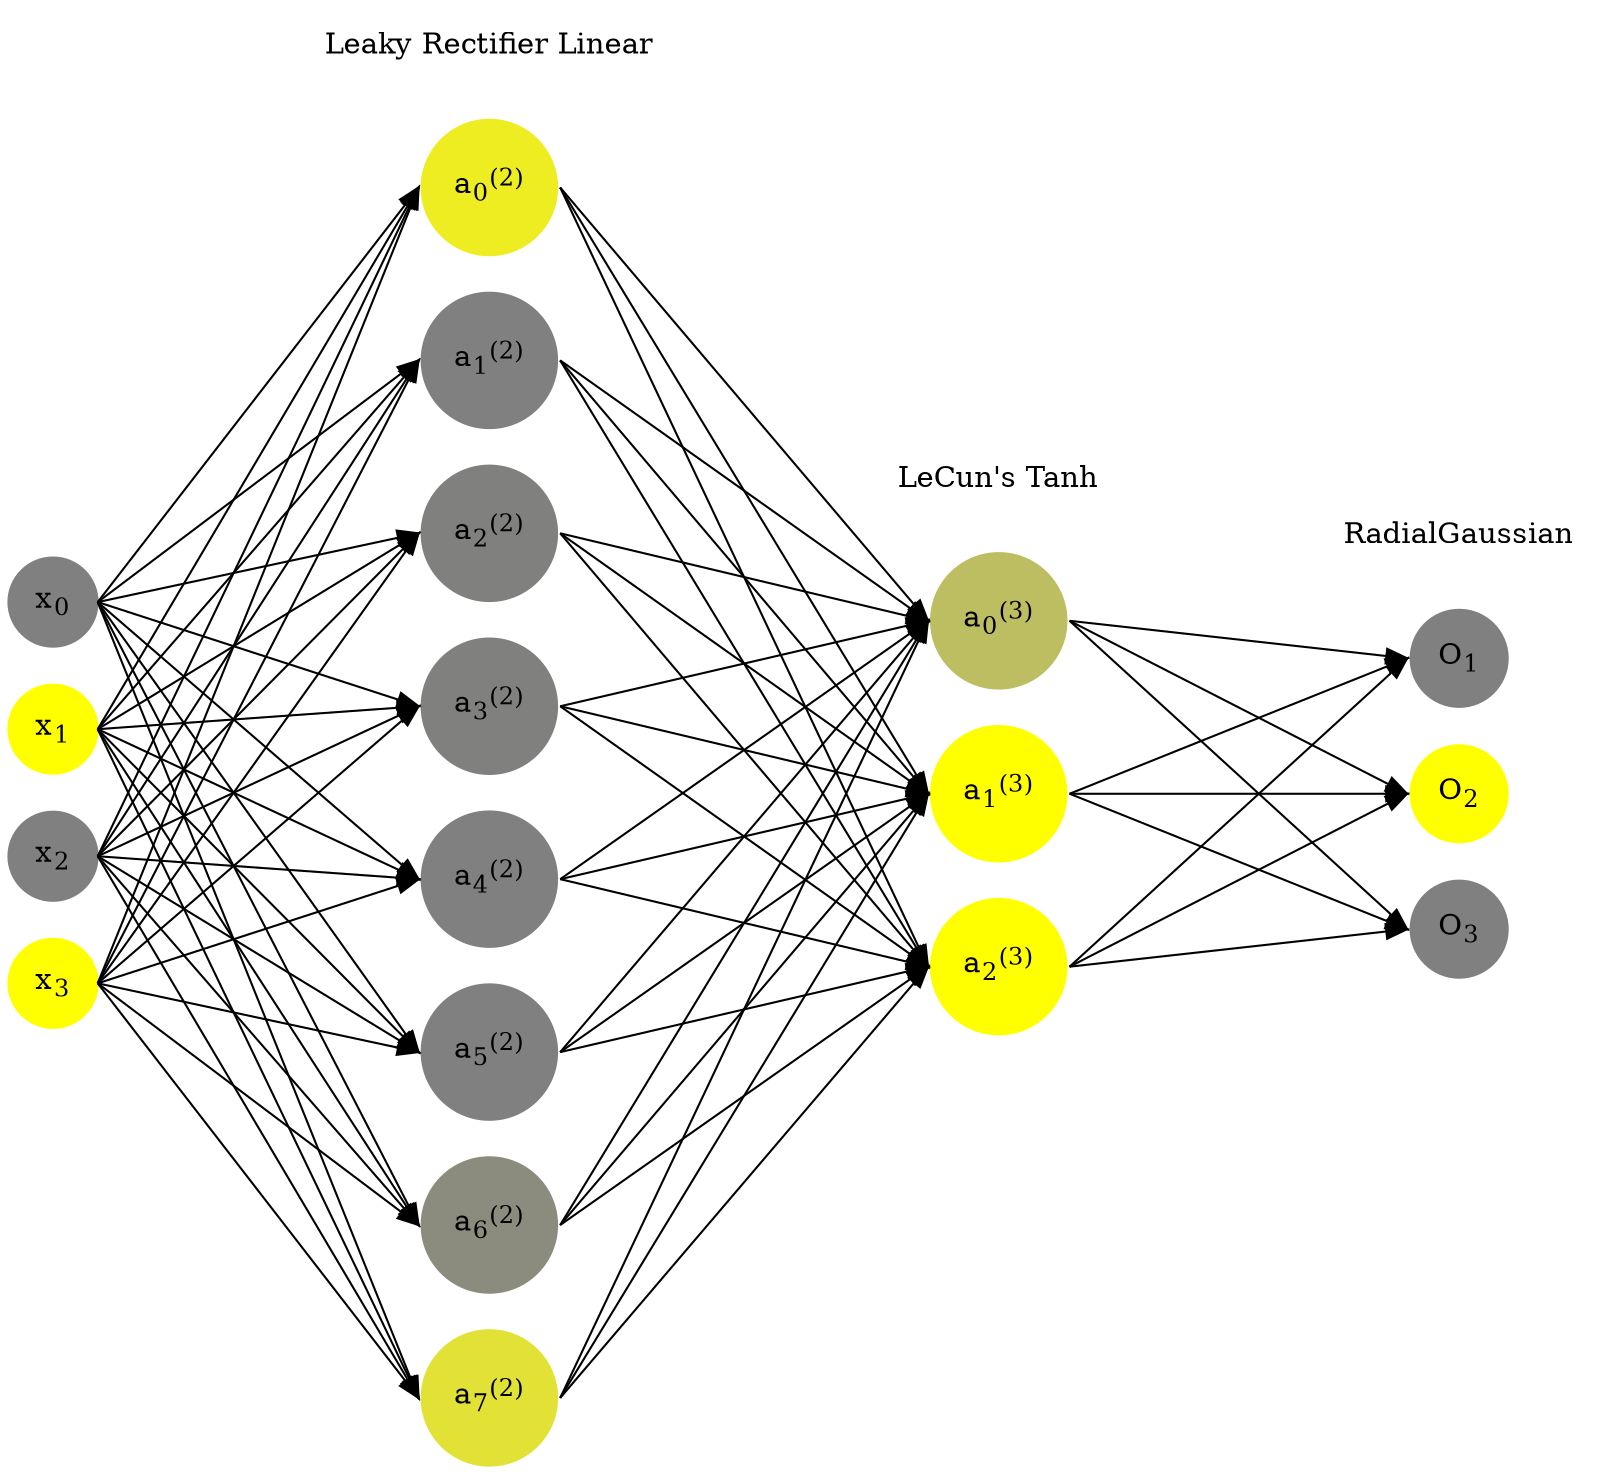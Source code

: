 digraph G {
	rankdir = LR;
	splines=false;
	edge[style=invis];
	ranksep= 1.4;
	{
	node [shape=circle, color="0.1667, 0.0, 0.5", style=filled, fillcolor="0.1667, 0.0, 0.5"];
	x0 [label=<x<sub>0</sub>>];
	}
	{
	node [shape=circle, color="0.1667, 1.0, 1.0", style=filled, fillcolor="0.1667, 1.0, 1.0"];
	x1 [label=<x<sub>1</sub>>];
	}
	{
	node [shape=circle, color="0.1667, 0.0, 0.5", style=filled, fillcolor="0.1667, 0.0, 0.5"];
	x2 [label=<x<sub>2</sub>>];
	}
	{
	node [shape=circle, color="0.1667, 1.0, 1.0", style=filled, fillcolor="0.1667, 1.0, 1.0"];
	x3 [label=<x<sub>3</sub>>];
	}
	{
	node [shape=circle, color="0.1667, 0.858173, 0.929087", style=filled, fillcolor="0.1667, 0.858173, 0.929087"];
	a02 [label=<a<sub>0</sub><sup>(2)</sup>>];
	}
	{
	node [shape=circle, color="0.1667, 0.000243, 0.500122", style=filled, fillcolor="0.1667, 0.000243, 0.500122"];
	a12 [label=<a<sub>1</sub><sup>(2)</sup>>];
	}
	{
	node [shape=circle, color="0.1667, 0.000228, 0.500114", style=filled, fillcolor="0.1667, 0.000228, 0.500114"];
	a22 [label=<a<sub>2</sub><sup>(2)</sup>>];
	}
	{
	node [shape=circle, color="0.1667, 0.001587, 0.500793", style=filled, fillcolor="0.1667, 0.001587, 0.500793"];
	a32 [label=<a<sub>3</sub><sup>(2)</sup>>];
	}
	{
	node [shape=circle, color="0.1667, 0.000479, 0.500240", style=filled, fillcolor="0.1667, 0.000479, 0.500240"];
	a42 [label=<a<sub>4</sub><sup>(2)</sup>>];
	}
	{
	node [shape=circle, color="0.1667, 0.000871, 0.500436", style=filled, fillcolor="0.1667, 0.000871, 0.500436"];
	a52 [label=<a<sub>5</sub><sup>(2)</sup>>];
	}
	{
	node [shape=circle, color="0.1667, 0.095425, 0.547712", style=filled, fillcolor="0.1667, 0.095425, 0.547712"];
	a62 [label=<a<sub>6</sub><sup>(2)</sup>>];
	}
	{
	node [shape=circle, color="0.1667, 0.759528, 0.879764", style=filled, fillcolor="0.1667, 0.759528, 0.879764"];
	a72 [label=<a<sub>7</sub><sup>(2)</sup>>];
	}
	{
	node [shape=circle, color="0.1667, 0.481239, 0.740619", style=filled, fillcolor="0.1667, 0.481239, 0.740619"];
	a03 [label=<a<sub>0</sub><sup>(3)</sup>>];
	}
	{
	node [shape=circle, color="0.1667, 1.184533, 1.092267", style=filled, fillcolor="0.1667, 1.184533, 1.092267"];
	a13 [label=<a<sub>1</sub><sup>(3)</sup>>];
	}
	{
	node [shape=circle, color="0.1667, 1.466827, 1.233413", style=filled, fillcolor="0.1667, 1.466827, 1.233413"];
	a23 [label=<a<sub>2</sub><sup>(3)</sup>>];
	}
	{
	node [shape=circle, color="0.1667, 0.0, 0.5", style=filled, fillcolor="0.1667, 0.0, 0.5"];
	O1 [label=<O<sub>1</sub>>];
	}
	{
	node [shape=circle, color="0.1667, 1.0, 1.0", style=filled, fillcolor="0.1667, 1.0, 1.0"];
	O2 [label=<O<sub>2</sub>>];
	}
	{
	node [shape=circle, color="0.1667, 0.0, 0.5", style=filled, fillcolor="0.1667, 0.0, 0.5"];
	O3 [label=<O<sub>3</sub>>];
	}
	{
	rank=same;
	x0->x1->x2->x3;
	}
	{
	rank=same;
	a02->a12->a22->a32->a42->a52->a62->a72;
	}
	{
	rank=same;
	a03->a13->a23;
	}
	{
	rank=same;
	O1->O2->O3;
	}
	l1 [shape=plaintext,label="Leaky Rectifier Linear"];
	l1->a02;
	{rank=same; l1;a02};
	l2 [shape=plaintext,label="LeCun's Tanh"];
	l2->a03;
	{rank=same; l2;a03};
	l3 [shape=plaintext,label="RadialGaussian"];
	l3->O1;
	{rank=same; l3;O1};
edge[style=solid, tailport=e, headport=w];
	{x0;x1;x2;x3} -> {a02;a12;a22;a32;a42;a52;a62;a72};
	{a02;a12;a22;a32;a42;a52;a62;a72} -> {a03;a13;a23};
	{a03;a13;a23} -> {O1,O2,O3};
}